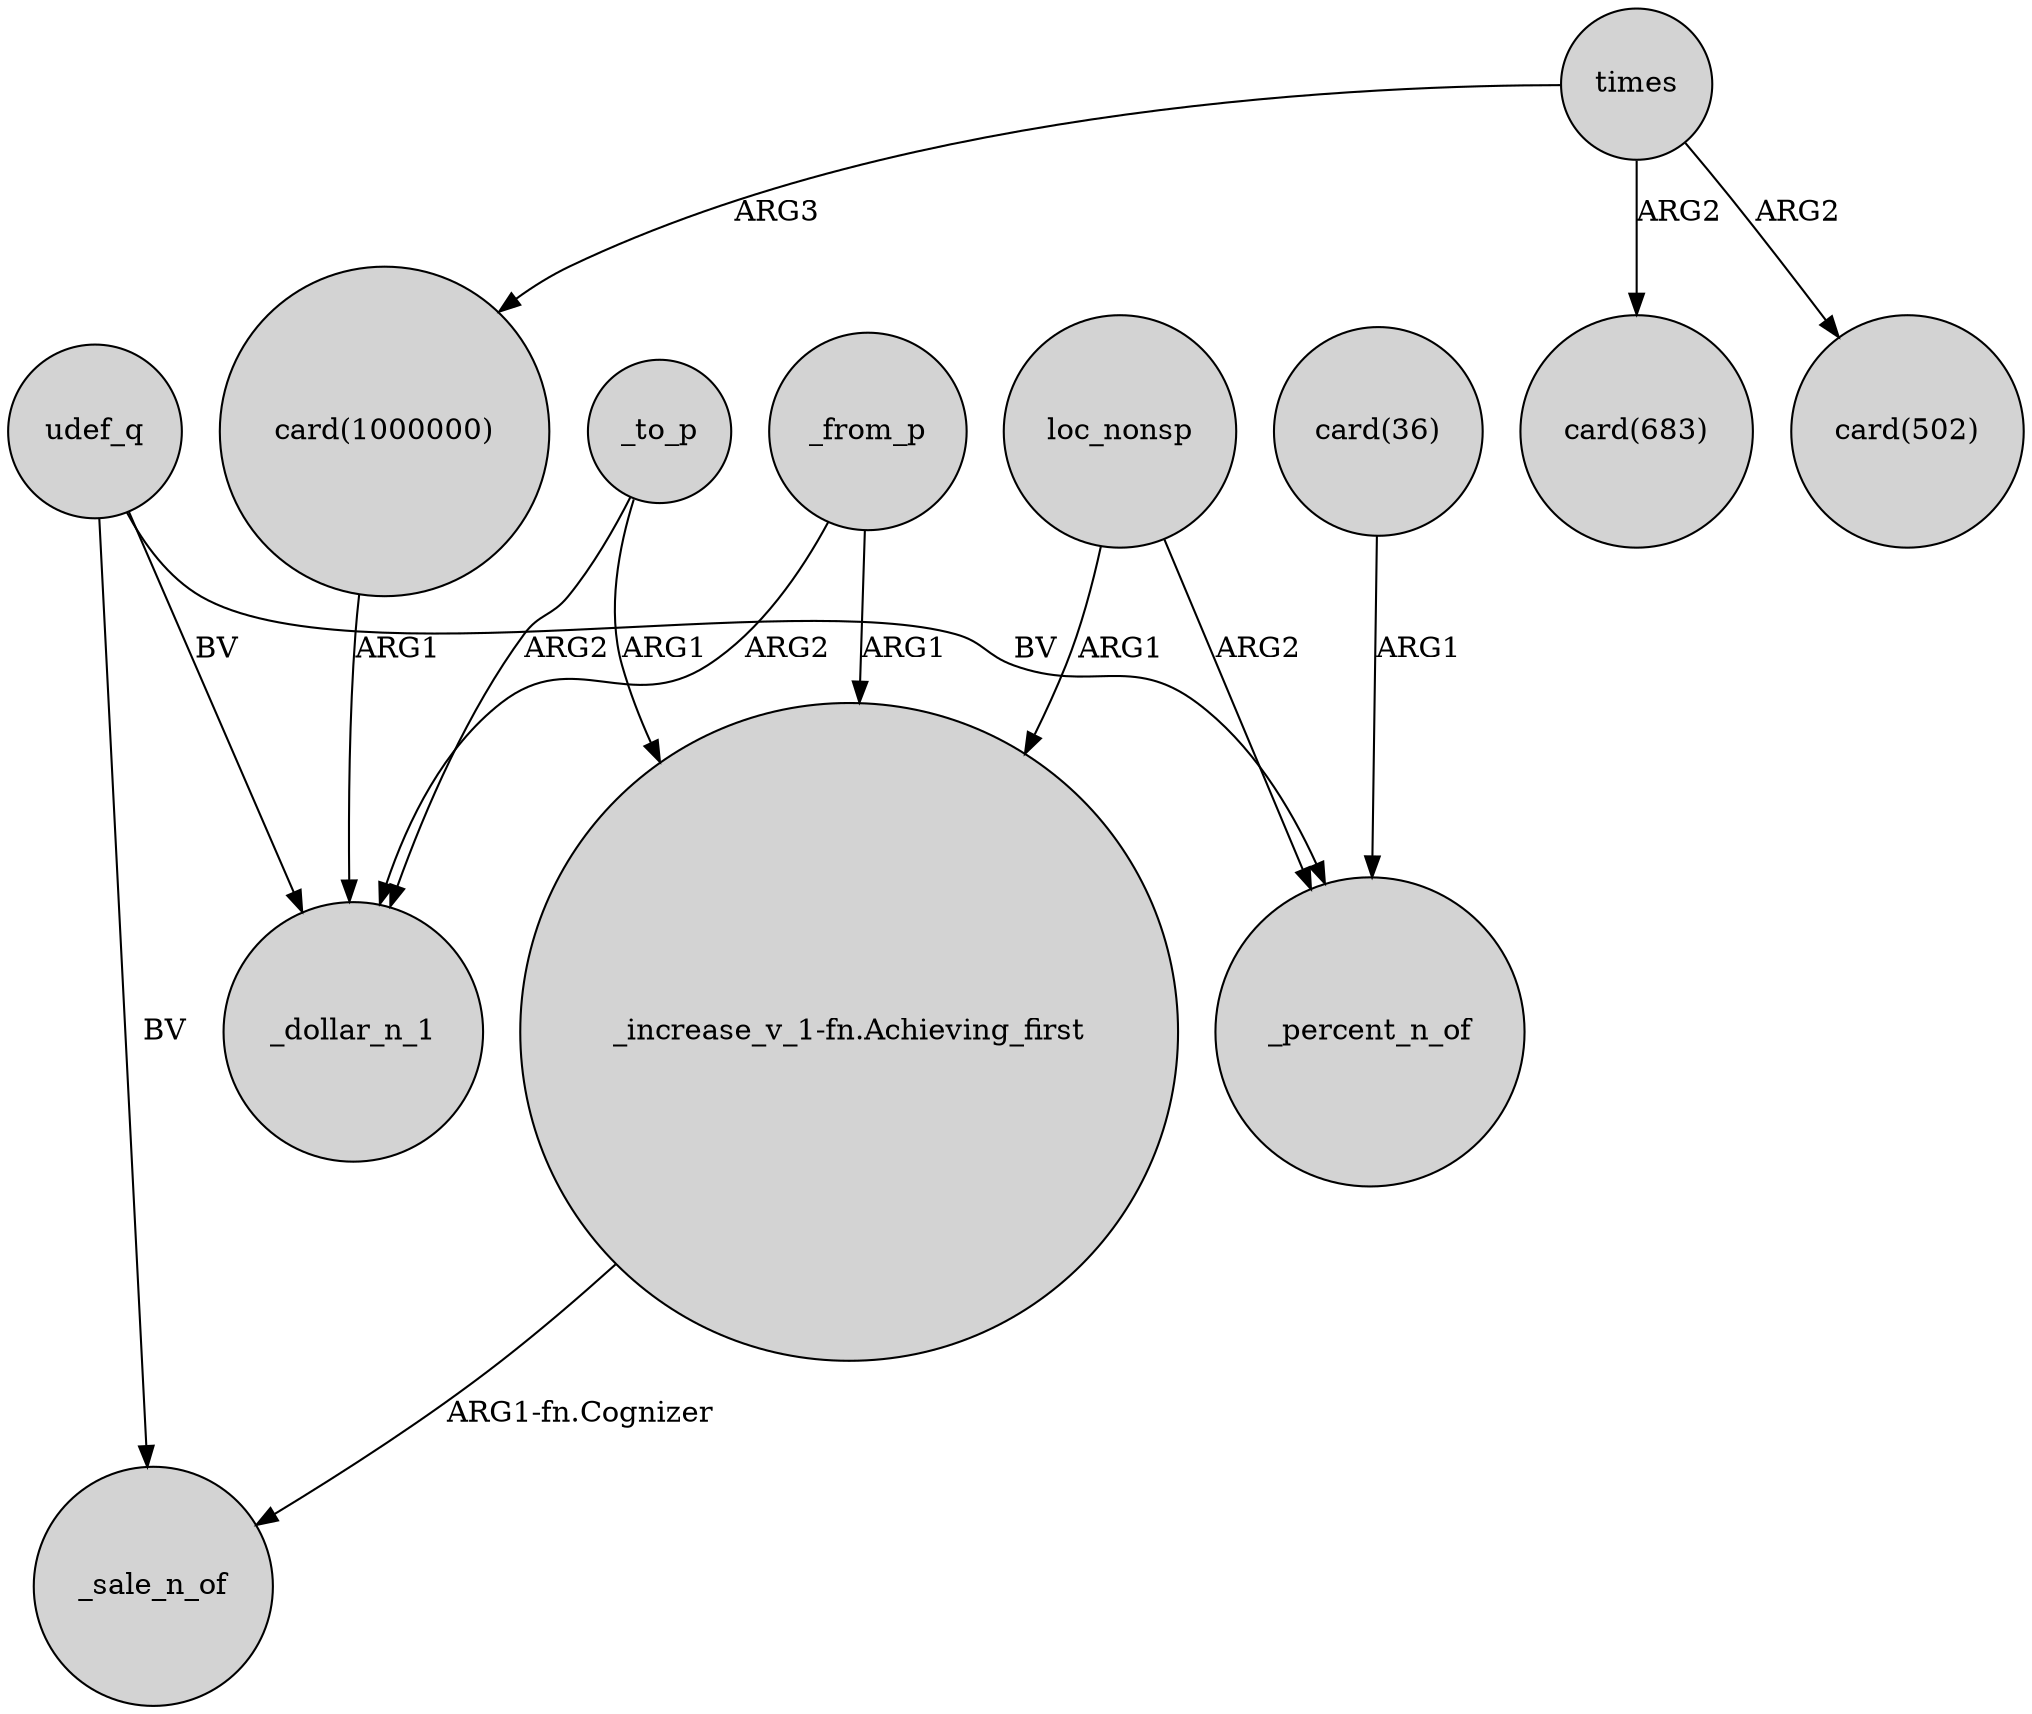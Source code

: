 digraph {
	node [shape=circle style=filled]
	times -> "card(1000000)" [label=ARG3]
	udef_q -> _percent_n_of [label=BV]
	udef_q -> _sale_n_of [label=BV]
	_to_p -> _dollar_n_1 [label=ARG2]
	udef_q -> _dollar_n_1 [label=BV]
	times -> "card(683)" [label=ARG2]
	"card(1000000)" -> _dollar_n_1 [label=ARG1]
	times -> "card(502)" [label=ARG2]
	loc_nonsp -> "_increase_v_1-fn.Achieving_first" [label=ARG1]
	_from_p -> "_increase_v_1-fn.Achieving_first" [label=ARG1]
	_from_p -> _dollar_n_1 [label=ARG2]
	_to_p -> "_increase_v_1-fn.Achieving_first" [label=ARG1]
	"card(36)" -> _percent_n_of [label=ARG1]
	"_increase_v_1-fn.Achieving_first" -> _sale_n_of [label="ARG1-fn.Cognizer"]
	loc_nonsp -> _percent_n_of [label=ARG2]
}
